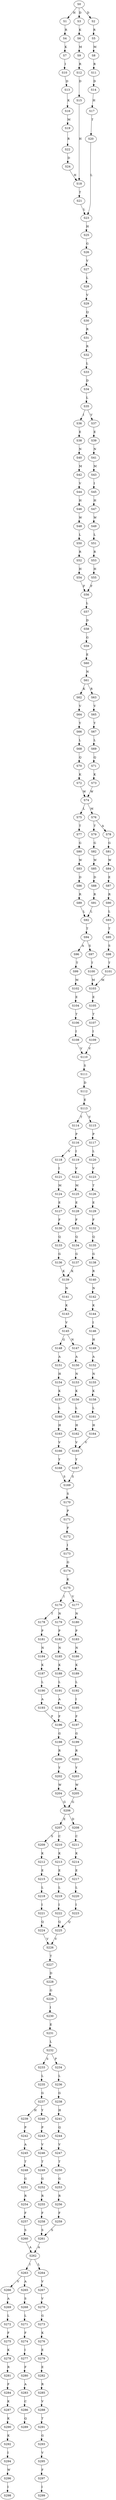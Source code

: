 strict digraph  {
	S0 -> S1 [ label = H ];
	S0 -> S2 [ label = D ];
	S0 -> S3 [ label = D ];
	S1 -> S4 [ label = R ];
	S2 -> S5 [ label = R ];
	S3 -> S6 [ label = K ];
	S4 -> S7 [ label = K ];
	S5 -> S8 [ label = M ];
	S6 -> S9 [ label = M ];
	S7 -> S10 [ label = I ];
	S8 -> S11 [ label = R ];
	S9 -> S12 [ label = R ];
	S10 -> S13 [ label = D ];
	S11 -> S14 [ label = D ];
	S12 -> S15 [ label = D ];
	S13 -> S16 [ label = K ];
	S14 -> S17 [ label = H ];
	S15 -> S18 [ label = H ];
	S16 -> S19 [ label = M ];
	S17 -> S20 [ label = T ];
	S18 -> S21 [ label = T ];
	S19 -> S22 [ label = R ];
	S20 -> S23 [ label = L ];
	S21 -> S23 [ label = L ];
	S22 -> S24 [ label = D ];
	S23 -> S25 [ label = H ];
	S24 -> S18 [ label = H ];
	S25 -> S26 [ label = G ];
	S26 -> S27 [ label = V ];
	S27 -> S28 [ label = L ];
	S28 -> S29 [ label = V ];
	S29 -> S30 [ label = Q ];
	S30 -> S31 [ label = R ];
	S31 -> S32 [ label = R ];
	S32 -> S33 [ label = L ];
	S33 -> S34 [ label = D ];
	S34 -> S35 [ label = L ];
	S35 -> S36 [ label = I ];
	S35 -> S37 [ label = V ];
	S36 -> S38 [ label = E ];
	S37 -> S39 [ label = E ];
	S38 -> S40 [ label = N ];
	S39 -> S41 [ label = N ];
	S40 -> S42 [ label = M ];
	S41 -> S43 [ label = M ];
	S42 -> S44 [ label = V ];
	S43 -> S45 [ label = I ];
	S44 -> S46 [ label = H ];
	S45 -> S47 [ label = H ];
	S46 -> S48 [ label = W ];
	S47 -> S49 [ label = W ];
	S48 -> S50 [ label = L ];
	S49 -> S51 [ label = L ];
	S50 -> S52 [ label = R ];
	S51 -> S53 [ label = R ];
	S52 -> S54 [ label = H ];
	S53 -> S55 [ label = H ];
	S54 -> S56 [ label = F ];
	S55 -> S56 [ label = F ];
	S56 -> S57 [ label = L ];
	S57 -> S58 [ label = D ];
	S58 -> S59 [ label = G ];
	S59 -> S60 [ label = E ];
	S60 -> S61 [ label = N ];
	S61 -> S62 [ label = K ];
	S61 -> S63 [ label = R ];
	S62 -> S64 [ label = V ];
	S63 -> S65 [ label = V ];
	S64 -> S66 [ label = Y ];
	S65 -> S67 [ label = Y ];
	S66 -> S68 [ label = L ];
	S67 -> S69 [ label = L ];
	S68 -> S70 [ label = Q ];
	S69 -> S71 [ label = Q ];
	S70 -> S72 [ label = K ];
	S71 -> S73 [ label = K ];
	S72 -> S74 [ label = W ];
	S73 -> S74 [ label = W ];
	S74 -> S75 [ label = L ];
	S74 -> S76 [ label = M ];
	S75 -> S77 [ label = T ];
	S76 -> S78 [ label = A ];
	S76 -> S79 [ label = T ];
	S77 -> S80 [ label = G ];
	S78 -> S81 [ label = G ];
	S79 -> S82 [ label = G ];
	S80 -> S83 [ label = W ];
	S81 -> S84 [ label = W ];
	S82 -> S85 [ label = W ];
	S83 -> S86 [ label = D ];
	S84 -> S87 [ label = E ];
	S85 -> S88 [ label = D ];
	S86 -> S89 [ label = R ];
	S87 -> S90 [ label = R ];
	S88 -> S91 [ label = R ];
	S89 -> S92 [ label = L ];
	S90 -> S93 [ label = L ];
	S91 -> S92 [ label = L ];
	S92 -> S94 [ label = T ];
	S93 -> S95 [ label = T ];
	S94 -> S96 [ label = A ];
	S94 -> S97 [ label = S ];
	S95 -> S98 [ label = S ];
	S96 -> S99 [ label = T ];
	S97 -> S100 [ label = T ];
	S98 -> S101 [ label = T ];
	S99 -> S102 [ label = M ];
	S100 -> S103 [ label = M ];
	S101 -> S103 [ label = M ];
	S102 -> S104 [ label = E ];
	S103 -> S105 [ label = E ];
	S104 -> S106 [ label = T ];
	S105 -> S107 [ label = T ];
	S106 -> S108 [ label = I ];
	S107 -> S109 [ label = I ];
	S108 -> S110 [ label = V ];
	S109 -> S110 [ label = V ];
	S110 -> S111 [ label = S ];
	S111 -> S112 [ label = D ];
	S112 -> S113 [ label = E ];
	S113 -> S114 [ label = T ];
	S113 -> S115 [ label = V ];
	S114 -> S116 [ label = P ];
	S115 -> S117 [ label = P ];
	S116 -> S118 [ label = V ];
	S116 -> S119 [ label = I ];
	S117 -> S120 [ label = L ];
	S118 -> S121 [ label = I ];
	S119 -> S122 [ label = V ];
	S120 -> S123 [ label = V ];
	S121 -> S124 [ label = M ];
	S122 -> S125 [ label = M ];
	S123 -> S126 [ label = T ];
	S124 -> S127 [ label = E ];
	S125 -> S128 [ label = E ];
	S126 -> S129 [ label = E ];
	S127 -> S130 [ label = F ];
	S128 -> S131 [ label = F ];
	S129 -> S132 [ label = F ];
	S130 -> S133 [ label = Q ];
	S131 -> S134 [ label = Q ];
	S132 -> S135 [ label = Q ];
	S133 -> S136 [ label = G ];
	S134 -> S137 [ label = G ];
	S135 -> S138 [ label = G ];
	S136 -> S139 [ label = K ];
	S137 -> S139 [ label = K ];
	S138 -> S140 [ label = R ];
	S139 -> S141 [ label = N ];
	S140 -> S142 [ label = N ];
	S141 -> S143 [ label = K ];
	S142 -> S144 [ label = K ];
	S143 -> S145 [ label = V ];
	S144 -> S146 [ label = I ];
	S145 -> S147 [ label = N ];
	S145 -> S148 [ label = G ];
	S146 -> S149 [ label = H ];
	S147 -> S150 [ label = A ];
	S148 -> S151 [ label = A ];
	S149 -> S152 [ label = A ];
	S150 -> S153 [ label = N ];
	S151 -> S154 [ label = H ];
	S152 -> S155 [ label = N ];
	S153 -> S156 [ label = K ];
	S154 -> S157 [ label = K ];
	S155 -> S158 [ label = K ];
	S156 -> S159 [ label = L ];
	S157 -> S160 [ label = L ];
	S158 -> S161 [ label = L ];
	S159 -> S162 [ label = H ];
	S160 -> S163 [ label = H ];
	S161 -> S164 [ label = H ];
	S162 -> S165 [ label = V ];
	S163 -> S166 [ label = V ];
	S164 -> S165 [ label = V ];
	S165 -> S167 [ label = Y ];
	S166 -> S168 [ label = Y ];
	S167 -> S169 [ label = S ];
	S168 -> S169 [ label = S ];
	S169 -> S170 [ label = S ];
	S170 -> S171 [ label = P ];
	S171 -> S172 [ label = F ];
	S172 -> S173 [ label = I ];
	S173 -> S174 [ label = G ];
	S174 -> S175 [ label = K ];
	S175 -> S176 [ label = I ];
	S175 -> S177 [ label = V ];
	S176 -> S178 [ label = T ];
	S176 -> S179 [ label = N ];
	S177 -> S180 [ label = N ];
	S178 -> S181 [ label = P ];
	S179 -> S182 [ label = P ];
	S180 -> S183 [ label = P ];
	S181 -> S184 [ label = N ];
	S182 -> S185 [ label = N ];
	S183 -> S186 [ label = N ];
	S184 -> S187 [ label = K ];
	S185 -> S188 [ label = K ];
	S186 -> S189 [ label = K ];
	S187 -> S190 [ label = L ];
	S188 -> S191 [ label = L ];
	S189 -> S192 [ label = L ];
	S190 -> S193 [ label = A ];
	S191 -> S194 [ label = A ];
	S192 -> S195 [ label = I ];
	S193 -> S196 [ label = F ];
	S194 -> S196 [ label = F ];
	S195 -> S197 [ label = F ];
	S196 -> S198 [ label = G ];
	S197 -> S199 [ label = G ];
	S198 -> S200 [ label = R ];
	S199 -> S201 [ label = R ];
	S200 -> S202 [ label = Y ];
	S201 -> S203 [ label = Y ];
	S202 -> S204 [ label = W ];
	S203 -> S205 [ label = W ];
	S204 -> S206 [ label = G ];
	S205 -> S206 [ label = G ];
	S206 -> S207 [ label = E ];
	S206 -> S208 [ label = D ];
	S207 -> S209 [ label = S ];
	S207 -> S210 [ label = C ];
	S208 -> S211 [ label = C ];
	S209 -> S212 [ label = K ];
	S210 -> S213 [ label = K ];
	S211 -> S214 [ label = K ];
	S212 -> S215 [ label = E ];
	S213 -> S216 [ label = E ];
	S214 -> S217 [ label = E ];
	S215 -> S218 [ label = L ];
	S216 -> S219 [ label = L ];
	S217 -> S220 [ label = L ];
	S218 -> S221 [ label = I ];
	S219 -> S222 [ label = I ];
	S220 -> S223 [ label = I ];
	S221 -> S224 [ label = Q ];
	S222 -> S225 [ label = Q ];
	S223 -> S225 [ label = Q ];
	S224 -> S226 [ label = V ];
	S225 -> S226 [ label = V ];
	S226 -> S227 [ label = T ];
	S227 -> S228 [ label = D ];
	S228 -> S229 [ label = G ];
	S229 -> S230 [ label = I ];
	S230 -> S231 [ label = E ];
	S231 -> S232 [ label = L ];
	S232 -> S233 [ label = S ];
	S232 -> S234 [ label = P ];
	S233 -> S235 [ label = L ];
	S234 -> S236 [ label = L ];
	S235 -> S237 [ label = G ];
	S236 -> S238 [ label = G ];
	S237 -> S239 [ label = H ];
	S237 -> S240 [ label = Y ];
	S238 -> S241 [ label = H ];
	S239 -> S242 [ label = P ];
	S240 -> S243 [ label = P ];
	S241 -> S244 [ label = Q ];
	S242 -> S245 [ label = A ];
	S243 -> S246 [ label = V ];
	S244 -> S247 [ label = V ];
	S245 -> S248 [ label = T ];
	S246 -> S249 [ label = T ];
	S247 -> S250 [ label = T ];
	S248 -> S251 [ label = G ];
	S249 -> S252 [ label = G ];
	S250 -> S253 [ label = G ];
	S251 -> S254 [ label = R ];
	S252 -> S255 [ label = R ];
	S253 -> S256 [ label = R ];
	S254 -> S257 [ label = F ];
	S255 -> S258 [ label = F ];
	S256 -> S259 [ label = F ];
	S257 -> S260 [ label = S ];
	S258 -> S261 [ label = S ];
	S259 -> S261 [ label = S ];
	S260 -> S262 [ label = A ];
	S261 -> S262 [ label = A ];
	S262 -> S263 [ label = I ];
	S262 -> S264 [ label = L ];
	S263 -> S265 [ label = A ];
	S263 -> S266 [ label = V ];
	S264 -> S267 [ label = V ];
	S265 -> S268 [ label = S ];
	S266 -> S269 [ label = A ];
	S267 -> S270 [ label = V ];
	S268 -> S271 [ label = L ];
	S269 -> S272 [ label = L ];
	S270 -> S273 [ label = G ];
	S271 -> S274 [ label = F ];
	S272 -> S275 [ label = F ];
	S273 -> S276 [ label = K ];
	S274 -> S277 [ label = I ];
	S275 -> S278 [ label = K ];
	S276 -> S279 [ label = E ];
	S277 -> S280 [ label = F ];
	S278 -> S281 [ label = R ];
	S279 -> S282 [ label = E ];
	S280 -> S283 [ label = A ];
	S281 -> S284 [ label = F ];
	S282 -> S285 [ label = R ];
	S283 -> S286 [ label = C ];
	S284 -> S287 [ label = K ];
	S285 -> S288 [ label = V ];
	S286 -> S289 [ label = Q ];
	S287 -> S290 [ label = K ];
	S288 -> S291 [ label = T ];
	S290 -> S292 [ label = K ];
	S291 -> S293 [ label = G ];
	S292 -> S294 [ label = I ];
	S293 -> S295 [ label = V ];
	S294 -> S296 [ label = W ];
	S295 -> S297 [ label = F ];
	S296 -> S298 [ label = I ];
	S297 -> S299 [ label = I ];
}
